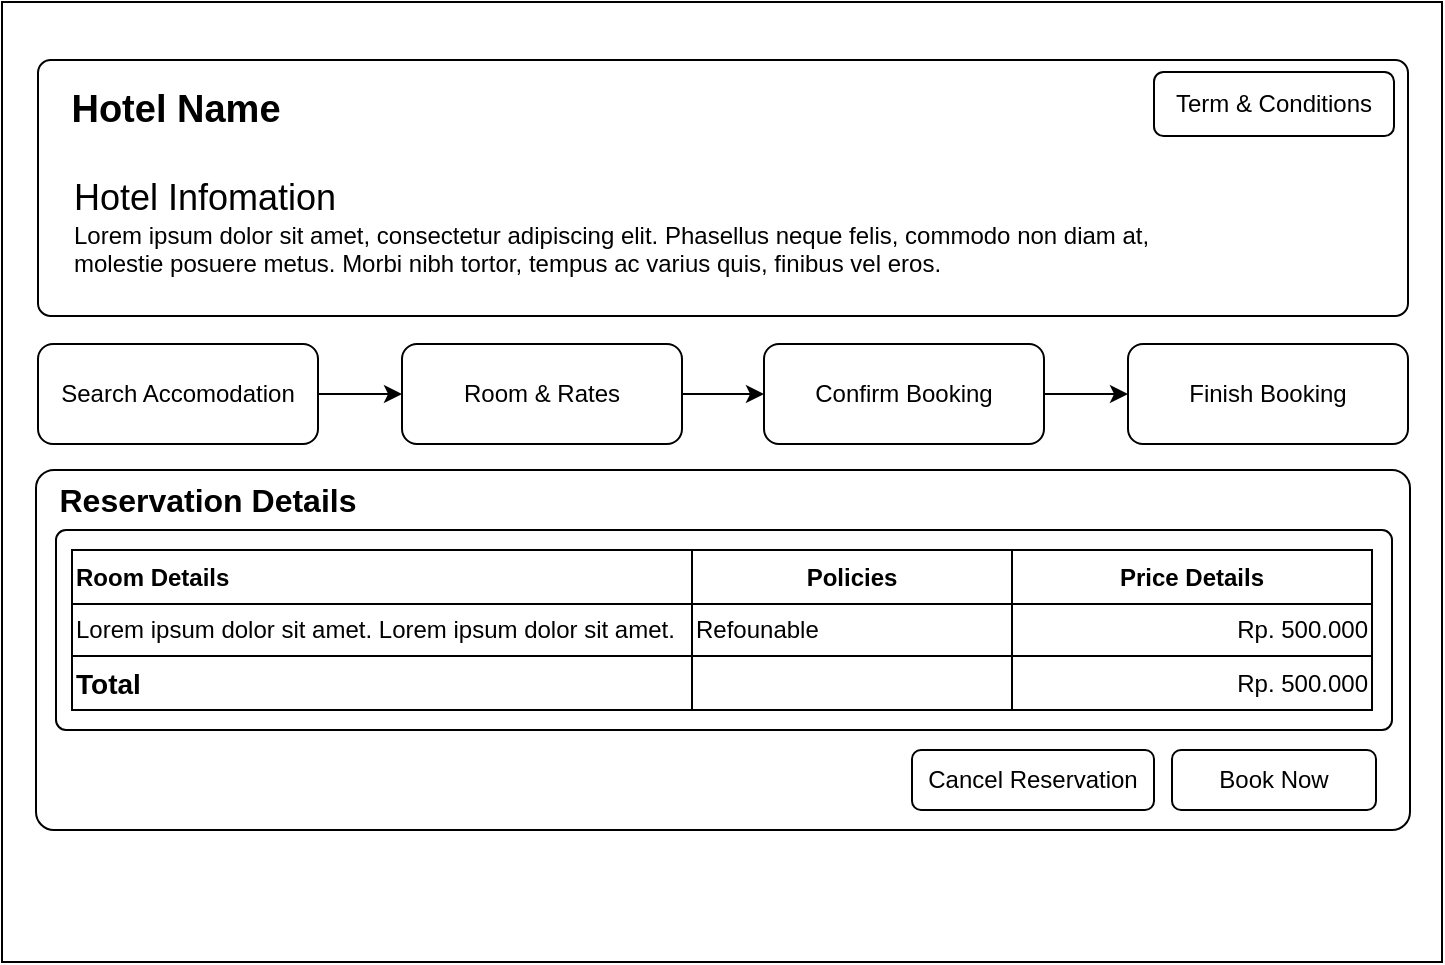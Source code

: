 <mxfile>
    <diagram id="O2dDwfijj1-y0HmTZbEg" name="Page-1">
        <mxGraphModel dx="1039" dy="543" grid="1" gridSize="10" guides="1" tooltips="1" connect="1" arrows="1" fold="1" page="1" pageScale="1" pageWidth="850" pageHeight="1100" math="0" shadow="0">
            <root>
                <mxCell id="0"/>
                <mxCell id="1" parent="0"/>
                <mxCell id="2" value="" style="rounded=0;whiteSpace=wrap;html=1;" vertex="1" parent="1">
                    <mxGeometry x="65" y="26" width="720" height="480" as="geometry"/>
                </mxCell>
                <mxCell id="3" value="" style="rounded=1;whiteSpace=wrap;html=1;arcSize=5;" vertex="1" parent="1">
                    <mxGeometry x="83" y="55" width="685" height="128" as="geometry"/>
                </mxCell>
                <mxCell id="4" value="&lt;b&gt;&lt;font style=&quot;font-size: 19px;&quot;&gt;Hotel Name&lt;/font&gt;&lt;/b&gt;" style="text;html=1;align=center;verticalAlign=middle;whiteSpace=wrap;rounded=0;" vertex="1" parent="1">
                    <mxGeometry x="83" y="55" width="138" height="50" as="geometry"/>
                </mxCell>
                <mxCell id="5" value="Term &amp;amp; Conditions" style="rounded=1;whiteSpace=wrap;html=1;" vertex="1" parent="1">
                    <mxGeometry x="641" y="61" width="120" height="32" as="geometry"/>
                </mxCell>
                <mxCell id="6" value="&lt;font style=&quot;font-size: 18px;&quot;&gt;Hotel Infomation&lt;/font&gt;&lt;div&gt;Lorem ipsum dolor sit amet, consectetur adipiscing elit. Phasellus neque felis, commodo non diam at,&amp;nbsp;&lt;/div&gt;&lt;div&gt;molestie posuere metus. Morbi nibh tortor, tempus ac varius quis, finibus vel eros.&lt;/div&gt;" style="text;html=1;align=left;verticalAlign=middle;resizable=0;points=[];autosize=1;strokeColor=none;fillColor=none;" vertex="1" parent="1">
                    <mxGeometry x="99" y="108" width="559" height="62" as="geometry"/>
                </mxCell>
                <mxCell id="7" style="edgeStyle=none;html=1;entryX=0;entryY=0.5;entryDx=0;entryDy=0;" edge="1" parent="1" source="8" target="10">
                    <mxGeometry relative="1" as="geometry"/>
                </mxCell>
                <mxCell id="8" value="Search Accomodation" style="rounded=1;whiteSpace=wrap;html=1;" vertex="1" parent="1">
                    <mxGeometry x="83" y="197" width="140" height="50" as="geometry"/>
                </mxCell>
                <mxCell id="9" style="edgeStyle=none;html=1;entryX=0;entryY=0.5;entryDx=0;entryDy=0;" edge="1" parent="1" source="10" target="12">
                    <mxGeometry relative="1" as="geometry"/>
                </mxCell>
                <mxCell id="10" value="Room &amp;amp; Rates" style="rounded=1;whiteSpace=wrap;html=1;" vertex="1" parent="1">
                    <mxGeometry x="265" y="197" width="140" height="50" as="geometry"/>
                </mxCell>
                <mxCell id="11" style="edgeStyle=none;html=1;entryX=0;entryY=0.5;entryDx=0;entryDy=0;" edge="1" parent="1" source="12" target="13">
                    <mxGeometry relative="1" as="geometry"/>
                </mxCell>
                <mxCell id="12" value="Confirm Booking" style="rounded=1;whiteSpace=wrap;html=1;" vertex="1" parent="1">
                    <mxGeometry x="446" y="197" width="140" height="50" as="geometry"/>
                </mxCell>
                <mxCell id="13" value="Finish Booking" style="rounded=1;whiteSpace=wrap;html=1;" vertex="1" parent="1">
                    <mxGeometry x="628" y="197" width="140" height="50" as="geometry"/>
                </mxCell>
                <mxCell id="27" value="" style="rounded=1;whiteSpace=wrap;html=1;arcSize=5;" vertex="1" parent="1">
                    <mxGeometry x="82" y="260" width="687" height="180" as="geometry"/>
                </mxCell>
                <mxCell id="28" value="&lt;b&gt;&lt;font style=&quot;font-size: 16px;&quot;&gt;Reservation Details&lt;/font&gt;&lt;/b&gt;" style="text;html=1;align=center;verticalAlign=middle;whiteSpace=wrap;rounded=0;" vertex="1" parent="1">
                    <mxGeometry x="83" y="260" width="170" height="30" as="geometry"/>
                </mxCell>
                <mxCell id="29" value="" style="rounded=1;whiteSpace=wrap;html=1;arcSize=5;" vertex="1" parent="1">
                    <mxGeometry x="92" y="290" width="668" height="100" as="geometry"/>
                </mxCell>
                <mxCell id="30" value="" style="shape=table;startSize=0;container=1;collapsible=0;childLayout=tableLayout;fontSize=16;columnLines=1;fixedRows=0;comic=0;shadow=0;swimlaneLine=1;" vertex="1" parent="1">
                    <mxGeometry x="100" y="300" width="650" height="80" as="geometry"/>
                </mxCell>
                <mxCell id="31" value="" style="shape=tableRow;horizontal=0;startSize=0;swimlaneHead=0;swimlaneBody=0;strokeColor=inherit;top=0;left=0;bottom=0;right=0;collapsible=0;dropTarget=0;fillColor=none;points=[[0,0.5],[1,0.5]];portConstraint=eastwest;fontSize=16;" vertex="1" parent="30">
                    <mxGeometry width="650" height="27" as="geometry"/>
                </mxCell>
                <mxCell id="32" value="&lt;font&gt;&lt;b&gt;Room Details&lt;/b&gt;&lt;/font&gt;" style="shape=partialRectangle;html=1;whiteSpace=wrap;connectable=0;strokeColor=inherit;overflow=hidden;fillColor=none;top=0;left=0;bottom=0;right=0;pointerEvents=1;fontSize=12;align=left;" vertex="1" parent="31">
                    <mxGeometry width="310" height="27" as="geometry">
                        <mxRectangle width="310" height="27" as="alternateBounds"/>
                    </mxGeometry>
                </mxCell>
                <mxCell id="33" value="&lt;b&gt;Policies&lt;/b&gt;" style="shape=partialRectangle;html=1;whiteSpace=wrap;connectable=0;strokeColor=inherit;overflow=hidden;fillColor=none;top=0;left=0;bottom=0;right=0;pointerEvents=1;fontSize=12;" vertex="1" parent="31">
                    <mxGeometry x="310" width="160" height="27" as="geometry">
                        <mxRectangle width="160" height="27" as="alternateBounds"/>
                    </mxGeometry>
                </mxCell>
                <mxCell id="34" value="&lt;b&gt;Price Details&lt;/b&gt;" style="shape=partialRectangle;html=1;whiteSpace=wrap;connectable=0;strokeColor=inherit;overflow=hidden;fillColor=none;top=0;left=0;bottom=0;right=0;pointerEvents=1;fontSize=12;" vertex="1" parent="31">
                    <mxGeometry x="470" width="180" height="27" as="geometry">
                        <mxRectangle width="180" height="27" as="alternateBounds"/>
                    </mxGeometry>
                </mxCell>
                <mxCell id="35" value="" style="shape=tableRow;horizontal=0;startSize=0;swimlaneHead=0;swimlaneBody=0;strokeColor=inherit;top=0;left=0;bottom=0;right=0;collapsible=0;dropTarget=0;fillColor=none;points=[[0,0.5],[1,0.5]];portConstraint=eastwest;fontSize=16;" vertex="1" parent="30">
                    <mxGeometry y="27" width="650" height="26" as="geometry"/>
                </mxCell>
                <mxCell id="36" value="Lorem ipsum dolor sit amet.&amp;nbsp;&lt;span style=&quot;color: rgb(0, 0, 0);&quot;&gt;Lorem ipsum dolor sit amet.&lt;/span&gt;" style="shape=partialRectangle;html=1;whiteSpace=wrap;connectable=0;strokeColor=inherit;overflow=hidden;fillColor=none;top=0;left=0;bottom=0;right=0;pointerEvents=1;fontSize=12;align=left;" vertex="1" parent="35">
                    <mxGeometry width="310" height="26" as="geometry">
                        <mxRectangle width="310" height="26" as="alternateBounds"/>
                    </mxGeometry>
                </mxCell>
                <mxCell id="37" value="Refounable" style="shape=partialRectangle;html=1;whiteSpace=wrap;connectable=0;strokeColor=inherit;overflow=hidden;fillColor=none;top=0;left=0;bottom=0;right=0;pointerEvents=1;fontSize=12;align=left;" vertex="1" parent="35">
                    <mxGeometry x="310" width="160" height="26" as="geometry">
                        <mxRectangle width="160" height="26" as="alternateBounds"/>
                    </mxGeometry>
                </mxCell>
                <mxCell id="38" value="Rp. 500.000" style="shape=partialRectangle;html=1;whiteSpace=wrap;connectable=0;strokeColor=inherit;overflow=hidden;fillColor=none;top=0;left=0;bottom=0;right=0;pointerEvents=1;fontSize=12;align=right;" vertex="1" parent="35">
                    <mxGeometry x="470" width="180" height="26" as="geometry">
                        <mxRectangle width="180" height="26" as="alternateBounds"/>
                    </mxGeometry>
                </mxCell>
                <mxCell id="39" value="" style="shape=tableRow;horizontal=0;startSize=0;swimlaneHead=0;swimlaneBody=0;strokeColor=inherit;top=0;left=0;bottom=0;right=0;collapsible=0;dropTarget=0;fillColor=none;points=[[0,0.5],[1,0.5]];portConstraint=eastwest;fontSize=16;" vertex="1" parent="30">
                    <mxGeometry y="53" width="650" height="27" as="geometry"/>
                </mxCell>
                <mxCell id="40" value="&lt;b&gt;&lt;font style=&quot;font-size: 14px;&quot;&gt;Total&lt;/font&gt;&lt;/b&gt;" style="shape=partialRectangle;html=1;whiteSpace=wrap;connectable=0;strokeColor=inherit;overflow=hidden;fillColor=none;top=0;left=0;bottom=0;right=0;pointerEvents=1;fontSize=12;align=left;" vertex="1" parent="39">
                    <mxGeometry width="310" height="27" as="geometry">
                        <mxRectangle width="310" height="27" as="alternateBounds"/>
                    </mxGeometry>
                </mxCell>
                <mxCell id="41" value="" style="shape=partialRectangle;html=1;whiteSpace=wrap;connectable=0;strokeColor=inherit;overflow=hidden;fillColor=none;top=0;left=0;bottom=0;right=0;pointerEvents=1;fontSize=12;" vertex="1" parent="39">
                    <mxGeometry x="310" width="160" height="27" as="geometry">
                        <mxRectangle width="160" height="27" as="alternateBounds"/>
                    </mxGeometry>
                </mxCell>
                <mxCell id="42" value="Rp. 500.000" style="shape=partialRectangle;html=1;whiteSpace=wrap;connectable=0;strokeColor=inherit;overflow=hidden;fillColor=none;top=0;left=0;bottom=0;right=0;pointerEvents=1;fontSize=12;align=right;" vertex="1" parent="39">
                    <mxGeometry x="470" width="180" height="27" as="geometry">
                        <mxRectangle width="180" height="27" as="alternateBounds"/>
                    </mxGeometry>
                </mxCell>
                <mxCell id="43" value="Book Now" style="rounded=1;whiteSpace=wrap;html=1;" vertex="1" parent="1">
                    <mxGeometry x="650" y="400" width="102" height="30" as="geometry"/>
                </mxCell>
                <mxCell id="44" value="Cancel Reservation" style="rounded=1;whiteSpace=wrap;html=1;" vertex="1" parent="1">
                    <mxGeometry x="520" y="400" width="121" height="30" as="geometry"/>
                </mxCell>
            </root>
        </mxGraphModel>
    </diagram>
</mxfile>